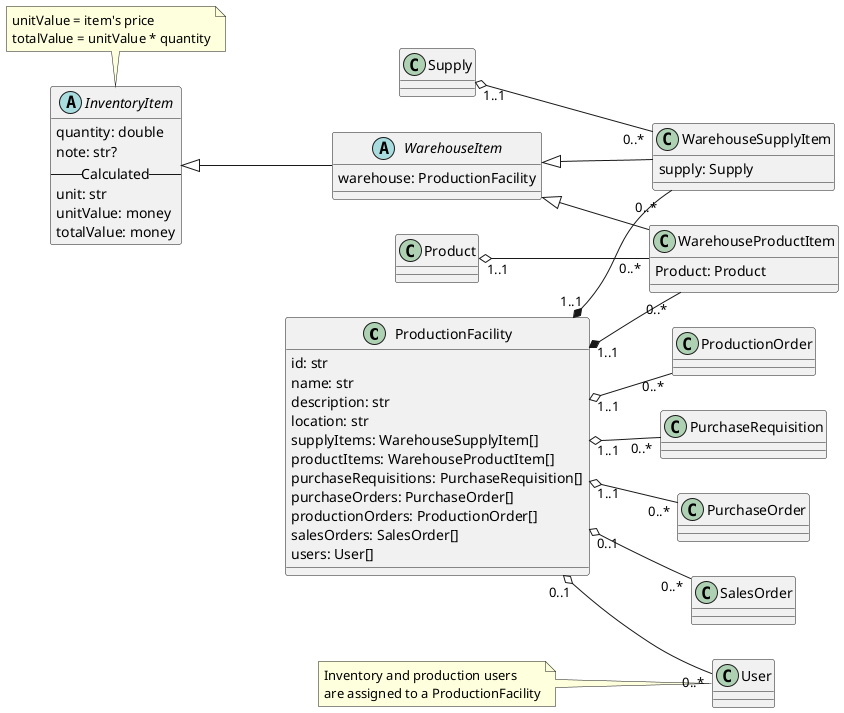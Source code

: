 @startuml inventory
left to right direction

class ProductionFacility {
    id: str
    name: str
    description: str
    location: str
    supplyItems: WarehouseSupplyItem[]
    productItems: WarehouseProductItem[]
    purchaseRequisitions: PurchaseRequisition[]
    purchaseOrders: PurchaseOrder[]
    productionOrders: ProductionOrder[]
    salesOrders: SalesOrder[]
    users: User[]
}
ProductionFacility "0..1" o-- "0..*" User
note left: Inventory and production users\nare assigned to a ProductionFacility

ProductionFacility "1..1" o-- "0..*" PurchaseRequisition
ProductionFacility "1..1" o-- "0..*" PurchaseOrder
ProductionFacility "0..1" o-- "0..*" SalesOrder
ProductionFacility "1..1" o-- "0..*" ProductionOrder

abstract InventoryItem {
    quantity: double
    note: str?
    --Calculated--
    unit: str
    unitValue: money
    totalValue: money
}
note top
    unitValue = item's price
    totalValue = unitValue * quantity
endnote


abstract WarehouseItem {
    warehouse: ProductionFacility
}
InventoryItem <|-- WarehouseItem

class WarehouseSupplyItem {
    supply: Supply
}
WarehouseItem <|-- WarehouseSupplyItem
ProductionFacility "1..1" *-- "0..*" WarehouseSupplyItem
Supply "1..1" o-- "0..*" WarehouseSupplyItem

class WarehouseProductItem {
    Product: Product
}
WarehouseItem <|-- WarehouseProductItem
ProductionFacility "1..1" *-- "0..*" WarehouseProductItem
Product "1..1" o-- "0..*" WarehouseProductItem
@enduml